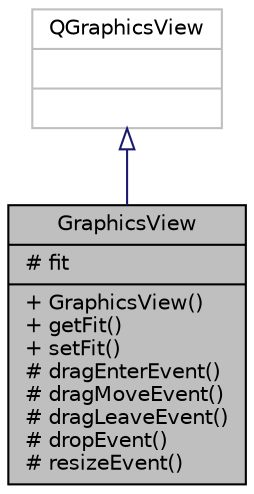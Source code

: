 digraph "GraphicsView"
{
  edge [fontname="Helvetica",fontsize="10",labelfontname="Helvetica",labelfontsize="10"];
  node [fontname="Helvetica",fontsize="10",shape=record];
  Node1 [label="{GraphicsView\n|# fit\l|+ GraphicsView()\l+ getFit()\l+ setFit()\l# dragEnterEvent()\l# dragMoveEvent()\l# dragLeaveEvent()\l# dropEvent()\l# resizeEvent()\l}",height=0.2,width=0.4,color="black", fillcolor="grey75", style="filled", fontcolor="black"];
  Node2 -> Node1 [dir="back",color="midnightblue",fontsize="10",style="solid",arrowtail="onormal",fontname="Helvetica"];
  Node2 [label="{QGraphicsView\n||}",height=0.2,width=0.4,color="grey75", fillcolor="white", style="filled"];
}
